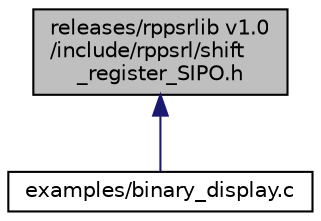 digraph "releases/rppsrlib v1.0/include/rppsrl/shift_register_SIPO.h"
{
 // LATEX_PDF_SIZE
  edge [fontname="Helvetica",fontsize="10",labelfontname="Helvetica",labelfontsize="10"];
  node [fontname="Helvetica",fontsize="10",shape=record];
  Node1 [label="releases/rppsrlib v1.0\l/include/rppsrl/shift\l_register_SIPO.h",height=0.2,width=0.4,color="black", fillcolor="grey75", style="filled", fontcolor="black",tooltip="header for SN74HC595 shift register"];
  Node1 -> Node2 [dir="back",color="midnightblue",fontsize="10",style="solid",fontname="Helvetica"];
  Node2 [label="examples/binary_display.c",height=0.2,width=0.4,color="black", fillcolor="white", style="filled",URL="$binary__display_8c.html",tooltip="This is an example to demonstrate how to interface with an SN74HC595 shift register using the rppsr l..."];
}
